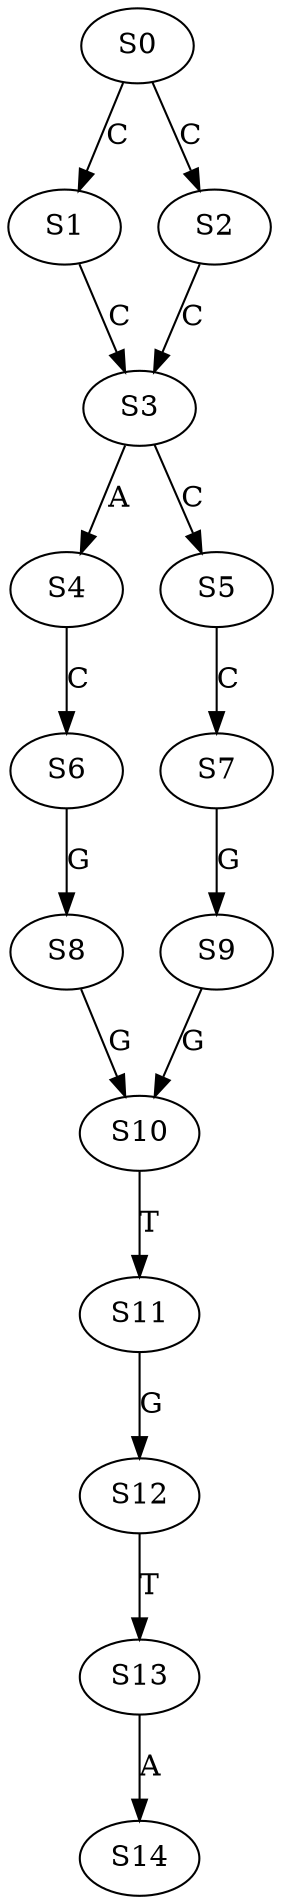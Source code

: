 strict digraph  {
	S0 -> S1 [ label = C ];
	S0 -> S2 [ label = C ];
	S1 -> S3 [ label = C ];
	S2 -> S3 [ label = C ];
	S3 -> S4 [ label = A ];
	S3 -> S5 [ label = C ];
	S4 -> S6 [ label = C ];
	S5 -> S7 [ label = C ];
	S6 -> S8 [ label = G ];
	S7 -> S9 [ label = G ];
	S8 -> S10 [ label = G ];
	S9 -> S10 [ label = G ];
	S10 -> S11 [ label = T ];
	S11 -> S12 [ label = G ];
	S12 -> S13 [ label = T ];
	S13 -> S14 [ label = A ];
}

